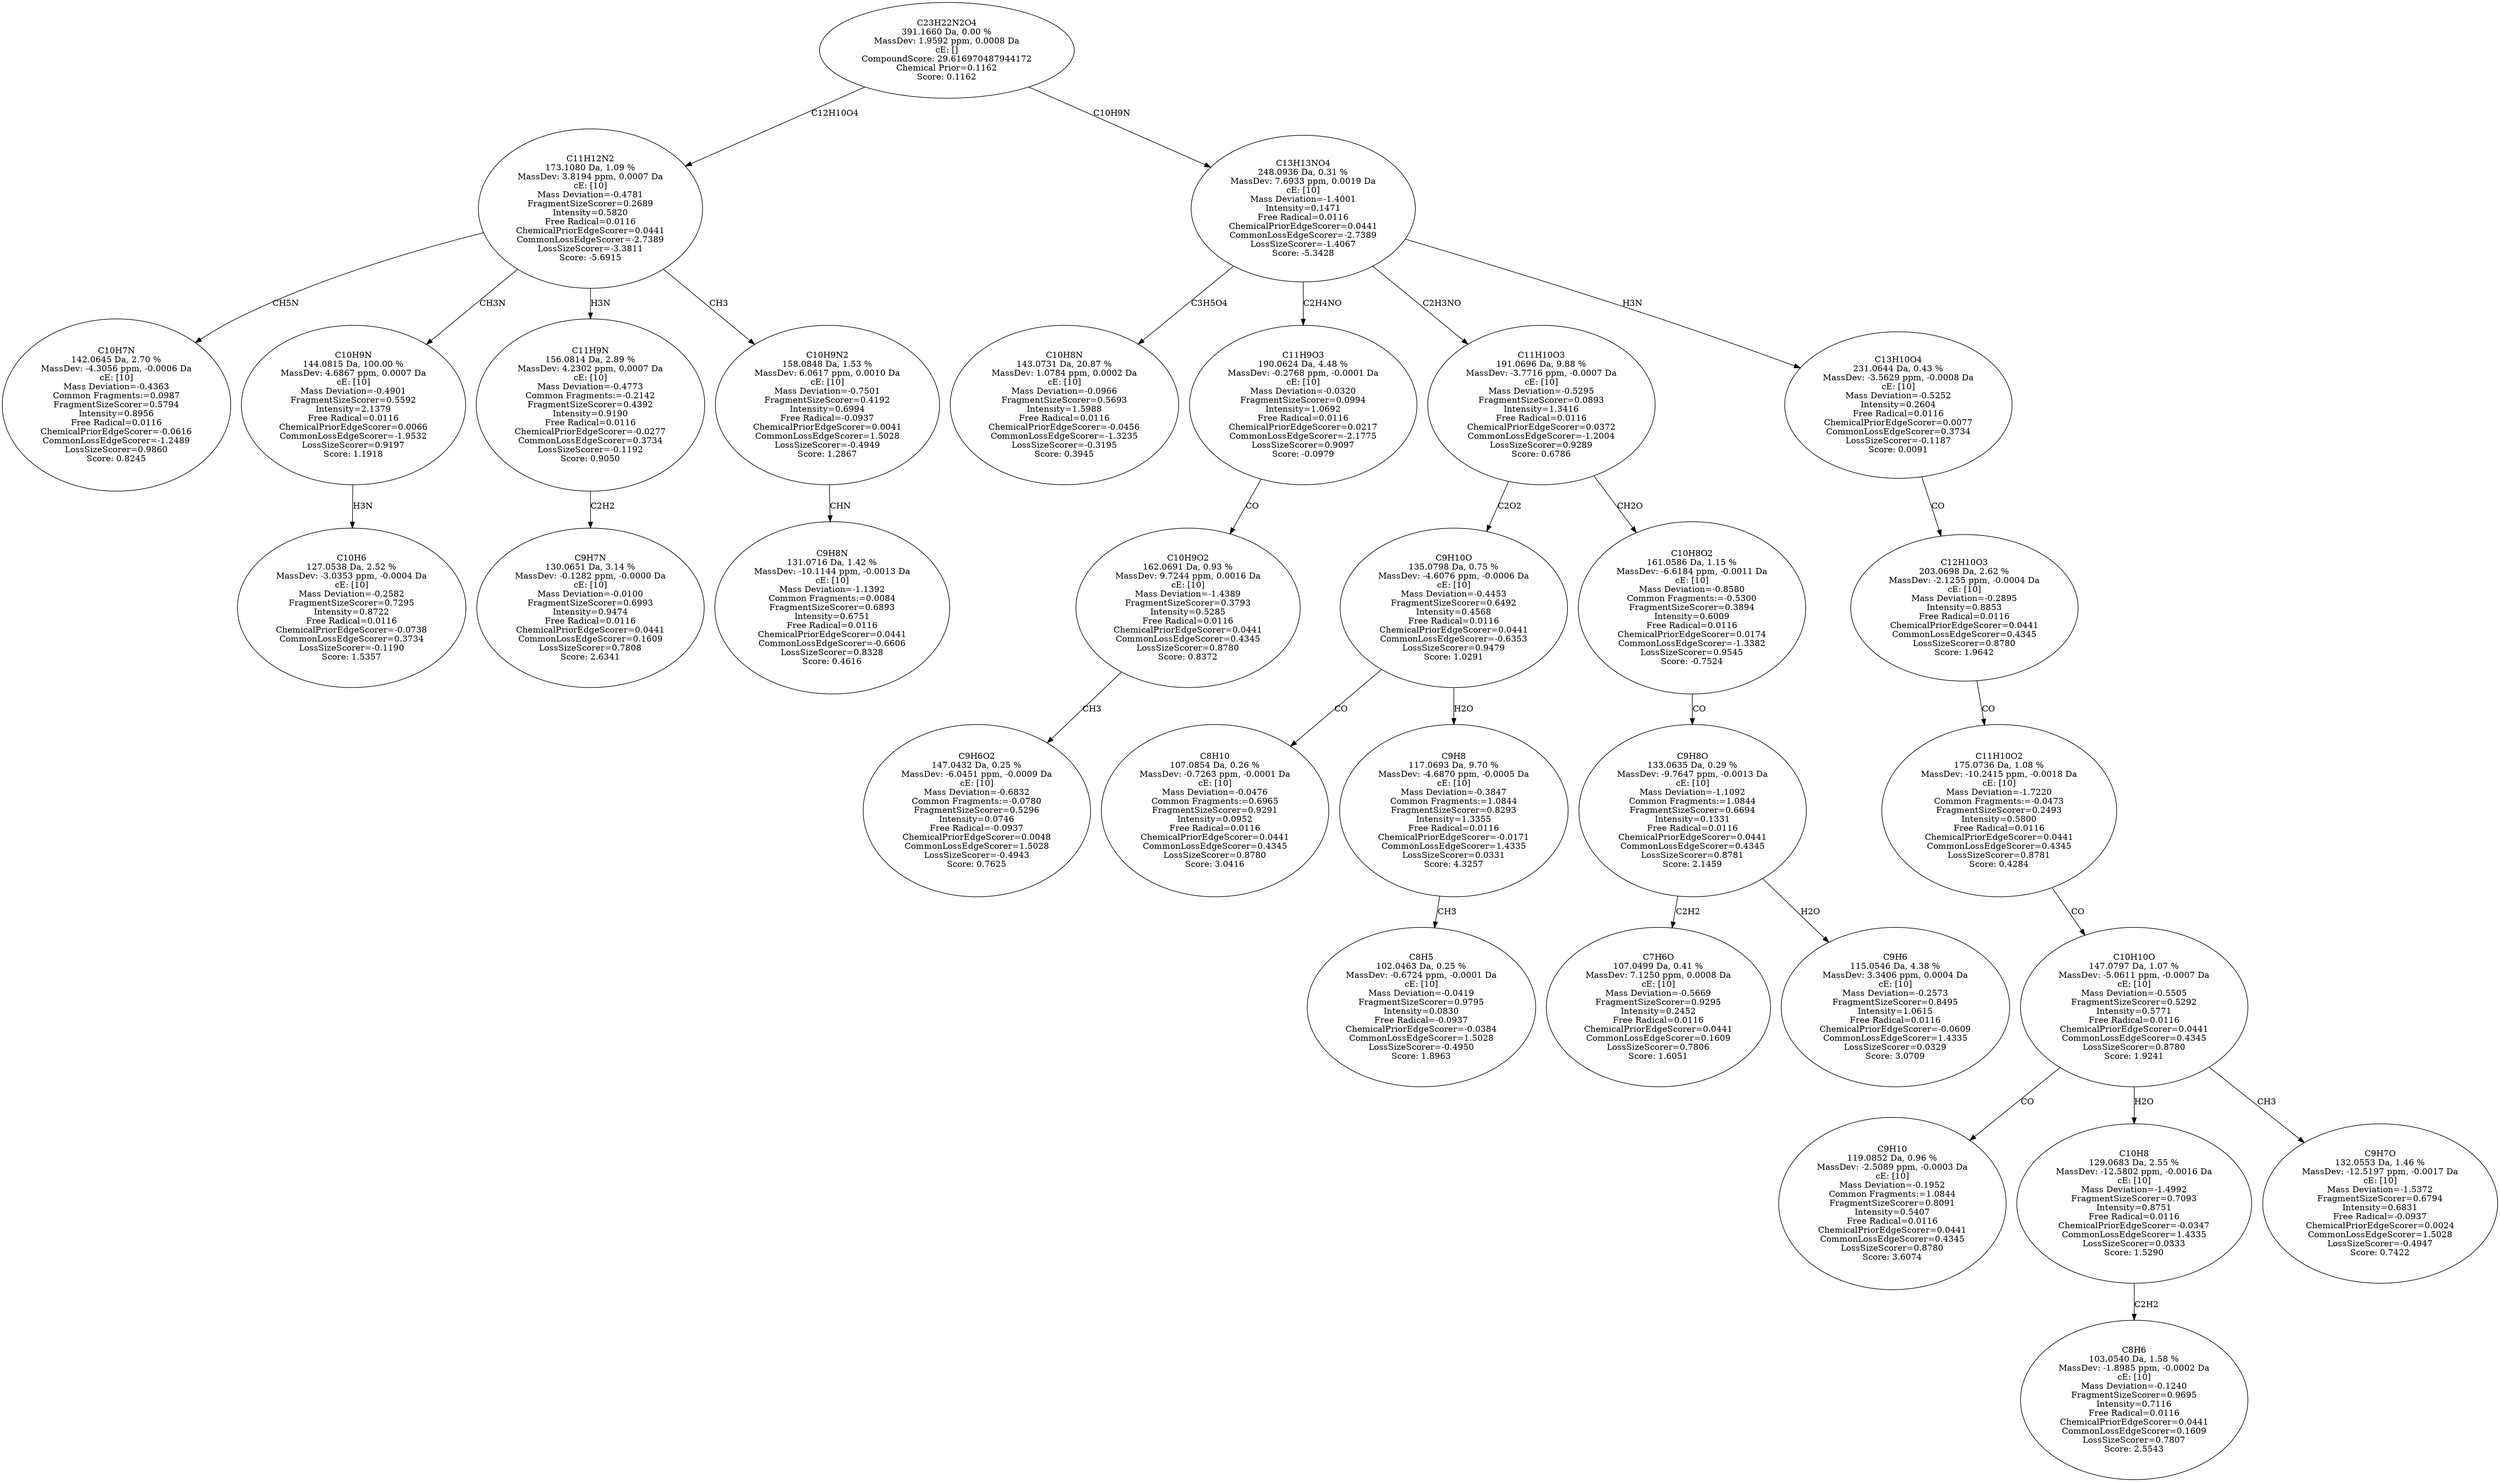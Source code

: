 strict digraph {
v1 [label="C10H7N\n142.0645 Da, 2.70 %\nMassDev: -4.3056 ppm, -0.0006 Da\ncE: [10]\nMass Deviation=-0.4363\nCommon Fragments:=0.0987\nFragmentSizeScorer=0.5794\nIntensity=0.8956\nFree Radical=0.0116\nChemicalPriorEdgeScorer=-0.0616\nCommonLossEdgeScorer=-1.2489\nLossSizeScorer=0.9860\nScore: 0.8245"];
v2 [label="C10H6\n127.0538 Da, 2.52 %\nMassDev: -3.0353 ppm, -0.0004 Da\ncE: [10]\nMass Deviation=-0.2582\nFragmentSizeScorer=0.7295\nIntensity=0.8722\nFree Radical=0.0116\nChemicalPriorEdgeScorer=-0.0738\nCommonLossEdgeScorer=0.3734\nLossSizeScorer=-0.1190\nScore: 1.5357"];
v3 [label="C10H9N\n144.0815 Da, 100.00 %\nMassDev: 4.6867 ppm, 0.0007 Da\ncE: [10]\nMass Deviation=-0.4901\nFragmentSizeScorer=0.5592\nIntensity=2.1379\nFree Radical=0.0116\nChemicalPriorEdgeScorer=0.0066\nCommonLossEdgeScorer=-1.9532\nLossSizeScorer=0.9197\nScore: 1.1918"];
v4 [label="C9H7N\n130.0651 Da, 3.14 %\nMassDev: -0.1282 ppm, -0.0000 Da\ncE: [10]\nMass Deviation=-0.0100\nFragmentSizeScorer=0.6993\nIntensity=0.9474\nFree Radical=0.0116\nChemicalPriorEdgeScorer=0.0441\nCommonLossEdgeScorer=0.1609\nLossSizeScorer=0.7808\nScore: 2.6341"];
v5 [label="C11H9N\n156.0814 Da, 2.89 %\nMassDev: 4.2302 ppm, 0.0007 Da\ncE: [10]\nMass Deviation=-0.4773\nCommon Fragments:=-0.2142\nFragmentSizeScorer=0.4392\nIntensity=0.9190\nFree Radical=0.0116\nChemicalPriorEdgeScorer=-0.0277\nCommonLossEdgeScorer=0.3734\nLossSizeScorer=-0.1192\nScore: 0.9050"];
v6 [label="C9H8N\n131.0716 Da, 1.42 %\nMassDev: -10.1144 ppm, -0.0013 Da\ncE: [10]\nMass Deviation=-1.1392\nCommon Fragments:=0.0084\nFragmentSizeScorer=0.6893\nIntensity=0.6751\nFree Radical=0.0116\nChemicalPriorEdgeScorer=0.0441\nCommonLossEdgeScorer=-0.6606\nLossSizeScorer=0.8328\nScore: 0.4616"];
v7 [label="C10H9N2\n158.0848 Da, 1.53 %\nMassDev: 6.0617 ppm, 0.0010 Da\ncE: [10]\nMass Deviation=-0.7501\nFragmentSizeScorer=0.4192\nIntensity=0.6994\nFree Radical=-0.0937\nChemicalPriorEdgeScorer=0.0041\nCommonLossEdgeScorer=1.5028\nLossSizeScorer=-0.4949\nScore: 1.2867"];
v8 [label="C11H12N2\n173.1080 Da, 1.09 %\nMassDev: 3.8194 ppm, 0.0007 Da\ncE: [10]\nMass Deviation=-0.4781\nFragmentSizeScorer=0.2689\nIntensity=0.5820\nFree Radical=0.0116\nChemicalPriorEdgeScorer=0.0441\nCommonLossEdgeScorer=-2.7389\nLossSizeScorer=-3.3811\nScore: -5.6915"];
v9 [label="C10H8N\n143.0731 Da, 20.87 %\nMassDev: 1.0784 ppm, 0.0002 Da\ncE: [10]\nMass Deviation=-0.0966\nFragmentSizeScorer=0.5693\nIntensity=1.5988\nFree Radical=0.0116\nChemicalPriorEdgeScorer=-0.0456\nCommonLossEdgeScorer=-1.3235\nLossSizeScorer=-0.3195\nScore: 0.3945"];
v10 [label="C9H6O2\n147.0432 Da, 0.25 %\nMassDev: -6.0451 ppm, -0.0009 Da\ncE: [10]\nMass Deviation=-0.6832\nCommon Fragments:=-0.0780\nFragmentSizeScorer=0.5296\nIntensity=0.0746\nFree Radical=-0.0937\nChemicalPriorEdgeScorer=0.0048\nCommonLossEdgeScorer=1.5028\nLossSizeScorer=-0.4943\nScore: 0.7625"];
v11 [label="C10H9O2\n162.0691 Da, 0.93 %\nMassDev: 9.7244 ppm, 0.0016 Da\ncE: [10]\nMass Deviation=-1.4389\nFragmentSizeScorer=0.3793\nIntensity=0.5285\nFree Radical=0.0116\nChemicalPriorEdgeScorer=0.0441\nCommonLossEdgeScorer=0.4345\nLossSizeScorer=0.8780\nScore: 0.8372"];
v12 [label="C11H9O3\n190.0624 Da, 4.48 %\nMassDev: -0.2768 ppm, -0.0001 Da\ncE: [10]\nMass Deviation=-0.0320\nFragmentSizeScorer=0.0994\nIntensity=1.0692\nFree Radical=0.0116\nChemicalPriorEdgeScorer=0.0217\nCommonLossEdgeScorer=-2.1775\nLossSizeScorer=0.9097\nScore: -0.0979"];
v13 [label="C8H10\n107.0854 Da, 0.26 %\nMassDev: -0.7263 ppm, -0.0001 Da\ncE: [10]\nMass Deviation=-0.0476\nCommon Fragments:=0.6965\nFragmentSizeScorer=0.9291\nIntensity=0.0952\nFree Radical=0.0116\nChemicalPriorEdgeScorer=0.0441\nCommonLossEdgeScorer=0.4345\nLossSizeScorer=0.8780\nScore: 3.0416"];
v14 [label="C8H5\n102.0463 Da, 0.25 %\nMassDev: -0.6724 ppm, -0.0001 Da\ncE: [10]\nMass Deviation=-0.0419\nFragmentSizeScorer=0.9795\nIntensity=0.0830\nFree Radical=-0.0937\nChemicalPriorEdgeScorer=-0.0384\nCommonLossEdgeScorer=1.5028\nLossSizeScorer=-0.4950\nScore: 1.8963"];
v15 [label="C9H8\n117.0693 Da, 9.70 %\nMassDev: -4.6870 ppm, -0.0005 Da\ncE: [10]\nMass Deviation=-0.3847\nCommon Fragments:=1.0844\nFragmentSizeScorer=0.8293\nIntensity=1.3355\nFree Radical=0.0116\nChemicalPriorEdgeScorer=-0.0171\nCommonLossEdgeScorer=1.4335\nLossSizeScorer=0.0331\nScore: 4.3257"];
v16 [label="C9H10O\n135.0798 Da, 0.75 %\nMassDev: -4.6076 ppm, -0.0006 Da\ncE: [10]\nMass Deviation=-0.4453\nFragmentSizeScorer=0.6492\nIntensity=0.4568\nFree Radical=0.0116\nChemicalPriorEdgeScorer=0.0441\nCommonLossEdgeScorer=-0.6353\nLossSizeScorer=0.9479\nScore: 1.0291"];
v17 [label="C7H6O\n107.0499 Da, 0.41 %\nMassDev: 7.1250 ppm, 0.0008 Da\ncE: [10]\nMass Deviation=-0.5669\nFragmentSizeScorer=0.9295\nIntensity=0.2452\nFree Radical=0.0116\nChemicalPriorEdgeScorer=0.0441\nCommonLossEdgeScorer=0.1609\nLossSizeScorer=0.7806\nScore: 1.6051"];
v18 [label="C9H6\n115.0546 Da, 4.38 %\nMassDev: 3.3406 ppm, 0.0004 Da\ncE: [10]\nMass Deviation=-0.2573\nFragmentSizeScorer=0.8495\nIntensity=1.0615\nFree Radical=0.0116\nChemicalPriorEdgeScorer=-0.0609\nCommonLossEdgeScorer=1.4335\nLossSizeScorer=0.0329\nScore: 3.0709"];
v19 [label="C9H8O\n133.0635 Da, 0.29 %\nMassDev: -9.7647 ppm, -0.0013 Da\ncE: [10]\nMass Deviation=-1.1092\nCommon Fragments:=1.0844\nFragmentSizeScorer=0.6694\nIntensity=0.1331\nFree Radical=0.0116\nChemicalPriorEdgeScorer=0.0441\nCommonLossEdgeScorer=0.4345\nLossSizeScorer=0.8781\nScore: 2.1459"];
v20 [label="C10H8O2\n161.0586 Da, 1.15 %\nMassDev: -6.6184 ppm, -0.0011 Da\ncE: [10]\nMass Deviation=-0.8580\nCommon Fragments:=-0.5300\nFragmentSizeScorer=0.3894\nIntensity=0.6009\nFree Radical=0.0116\nChemicalPriorEdgeScorer=0.0174\nCommonLossEdgeScorer=-1.3382\nLossSizeScorer=0.9545\nScore: -0.7524"];
v21 [label="C11H10O3\n191.0696 Da, 9.88 %\nMassDev: -3.7716 ppm, -0.0007 Da\ncE: [10]\nMass Deviation=-0.5295\nFragmentSizeScorer=0.0893\nIntensity=1.3416\nFree Radical=0.0116\nChemicalPriorEdgeScorer=0.0372\nCommonLossEdgeScorer=-1.2004\nLossSizeScorer=0.9289\nScore: 0.6786"];
v22 [label="C9H10\n119.0852 Da, 0.96 %\nMassDev: -2.5089 ppm, -0.0003 Da\ncE: [10]\nMass Deviation=-0.1952\nCommon Fragments:=1.0844\nFragmentSizeScorer=0.8091\nIntensity=0.5407\nFree Radical=0.0116\nChemicalPriorEdgeScorer=0.0441\nCommonLossEdgeScorer=0.4345\nLossSizeScorer=0.8780\nScore: 3.6074"];
v23 [label="C8H6\n103.0540 Da, 1.58 %\nMassDev: -1.8985 ppm, -0.0002 Da\ncE: [10]\nMass Deviation=-0.1240\nFragmentSizeScorer=0.9695\nIntensity=0.7116\nFree Radical=0.0116\nChemicalPriorEdgeScorer=0.0441\nCommonLossEdgeScorer=0.1609\nLossSizeScorer=0.7807\nScore: 2.5543"];
v24 [label="C10H8\n129.0683 Da, 2.55 %\nMassDev: -12.5802 ppm, -0.0016 Da\ncE: [10]\nMass Deviation=-1.4992\nFragmentSizeScorer=0.7093\nIntensity=0.8751\nFree Radical=0.0116\nChemicalPriorEdgeScorer=-0.0347\nCommonLossEdgeScorer=1.4335\nLossSizeScorer=0.0333\nScore: 1.5290"];
v25 [label="C9H7O\n132.0553 Da, 1.46 %\nMassDev: -12.5197 ppm, -0.0017 Da\ncE: [10]\nMass Deviation=-1.5372\nFragmentSizeScorer=0.6794\nIntensity=0.6831\nFree Radical=-0.0937\nChemicalPriorEdgeScorer=0.0024\nCommonLossEdgeScorer=1.5028\nLossSizeScorer=-0.4947\nScore: 0.7422"];
v26 [label="C10H10O\n147.0797 Da, 1.07 %\nMassDev: -5.0611 ppm, -0.0007 Da\ncE: [10]\nMass Deviation=-0.5505\nFragmentSizeScorer=0.5292\nIntensity=0.5771\nFree Radical=0.0116\nChemicalPriorEdgeScorer=0.0441\nCommonLossEdgeScorer=0.4345\nLossSizeScorer=0.8780\nScore: 1.9241"];
v27 [label="C11H10O2\n175.0736 Da, 1.08 %\nMassDev: -10.2415 ppm, -0.0018 Da\ncE: [10]\nMass Deviation=-1.7220\nCommon Fragments:=-0.0473\nFragmentSizeScorer=0.2493\nIntensity=0.5800\nFree Radical=0.0116\nChemicalPriorEdgeScorer=0.0441\nCommonLossEdgeScorer=0.4345\nLossSizeScorer=0.8781\nScore: 0.4284"];
v28 [label="C12H10O3\n203.0698 Da, 2.62 %\nMassDev: -2.1255 ppm, -0.0004 Da\ncE: [10]\nMass Deviation=-0.2895\nIntensity=0.8853\nFree Radical=0.0116\nChemicalPriorEdgeScorer=0.0441\nCommonLossEdgeScorer=0.4345\nLossSizeScorer=0.8780\nScore: 1.9642"];
v29 [label="C13H10O4\n231.0644 Da, 0.43 %\nMassDev: -3.5629 ppm, -0.0008 Da\ncE: [10]\nMass Deviation=-0.5252\nIntensity=0.2604\nFree Radical=0.0116\nChemicalPriorEdgeScorer=0.0077\nCommonLossEdgeScorer=0.3734\nLossSizeScorer=-0.1187\nScore: 0.0091"];
v30 [label="C13H13NO4\n248.0936 Da, 0.31 %\nMassDev: 7.6933 ppm, 0.0019 Da\ncE: [10]\nMass Deviation=-1.4001\nIntensity=0.1471\nFree Radical=0.0116\nChemicalPriorEdgeScorer=0.0441\nCommonLossEdgeScorer=-2.7389\nLossSizeScorer=-1.4067\nScore: -5.3428"];
v31 [label="C23H22N2O4\n391.1660 Da, 0.00 %\nMassDev: 1.9592 ppm, 0.0008 Da\ncE: []\nCompoundScore: 29.616970487944172\nChemical Prior=0.1162\nScore: 0.1162"];
v8 -> v1 [label="CH5N"];
v3 -> v2 [label="H3N"];
v8 -> v3 [label="CH3N"];
v5 -> v4 [label="C2H2"];
v8 -> v5 [label="H3N"];
v7 -> v6 [label="CHN"];
v8 -> v7 [label="CH3"];
v31 -> v8 [label="C12H10O4"];
v30 -> v9 [label="C3H5O4"];
v11 -> v10 [label="CH3"];
v12 -> v11 [label="CO"];
v30 -> v12 [label="C2H4NO"];
v16 -> v13 [label="CO"];
v15 -> v14 [label="CH3"];
v16 -> v15 [label="H2O"];
v21 -> v16 [label="C2O2"];
v19 -> v17 [label="C2H2"];
v19 -> v18 [label="H2O"];
v20 -> v19 [label="CO"];
v21 -> v20 [label="CH2O"];
v30 -> v21 [label="C2H3NO"];
v26 -> v22 [label="CO"];
v24 -> v23 [label="C2H2"];
v26 -> v24 [label="H2O"];
v26 -> v25 [label="CH3"];
v27 -> v26 [label="CO"];
v28 -> v27 [label="CO"];
v29 -> v28 [label="CO"];
v30 -> v29 [label="H3N"];
v31 -> v30 [label="C10H9N"];
}